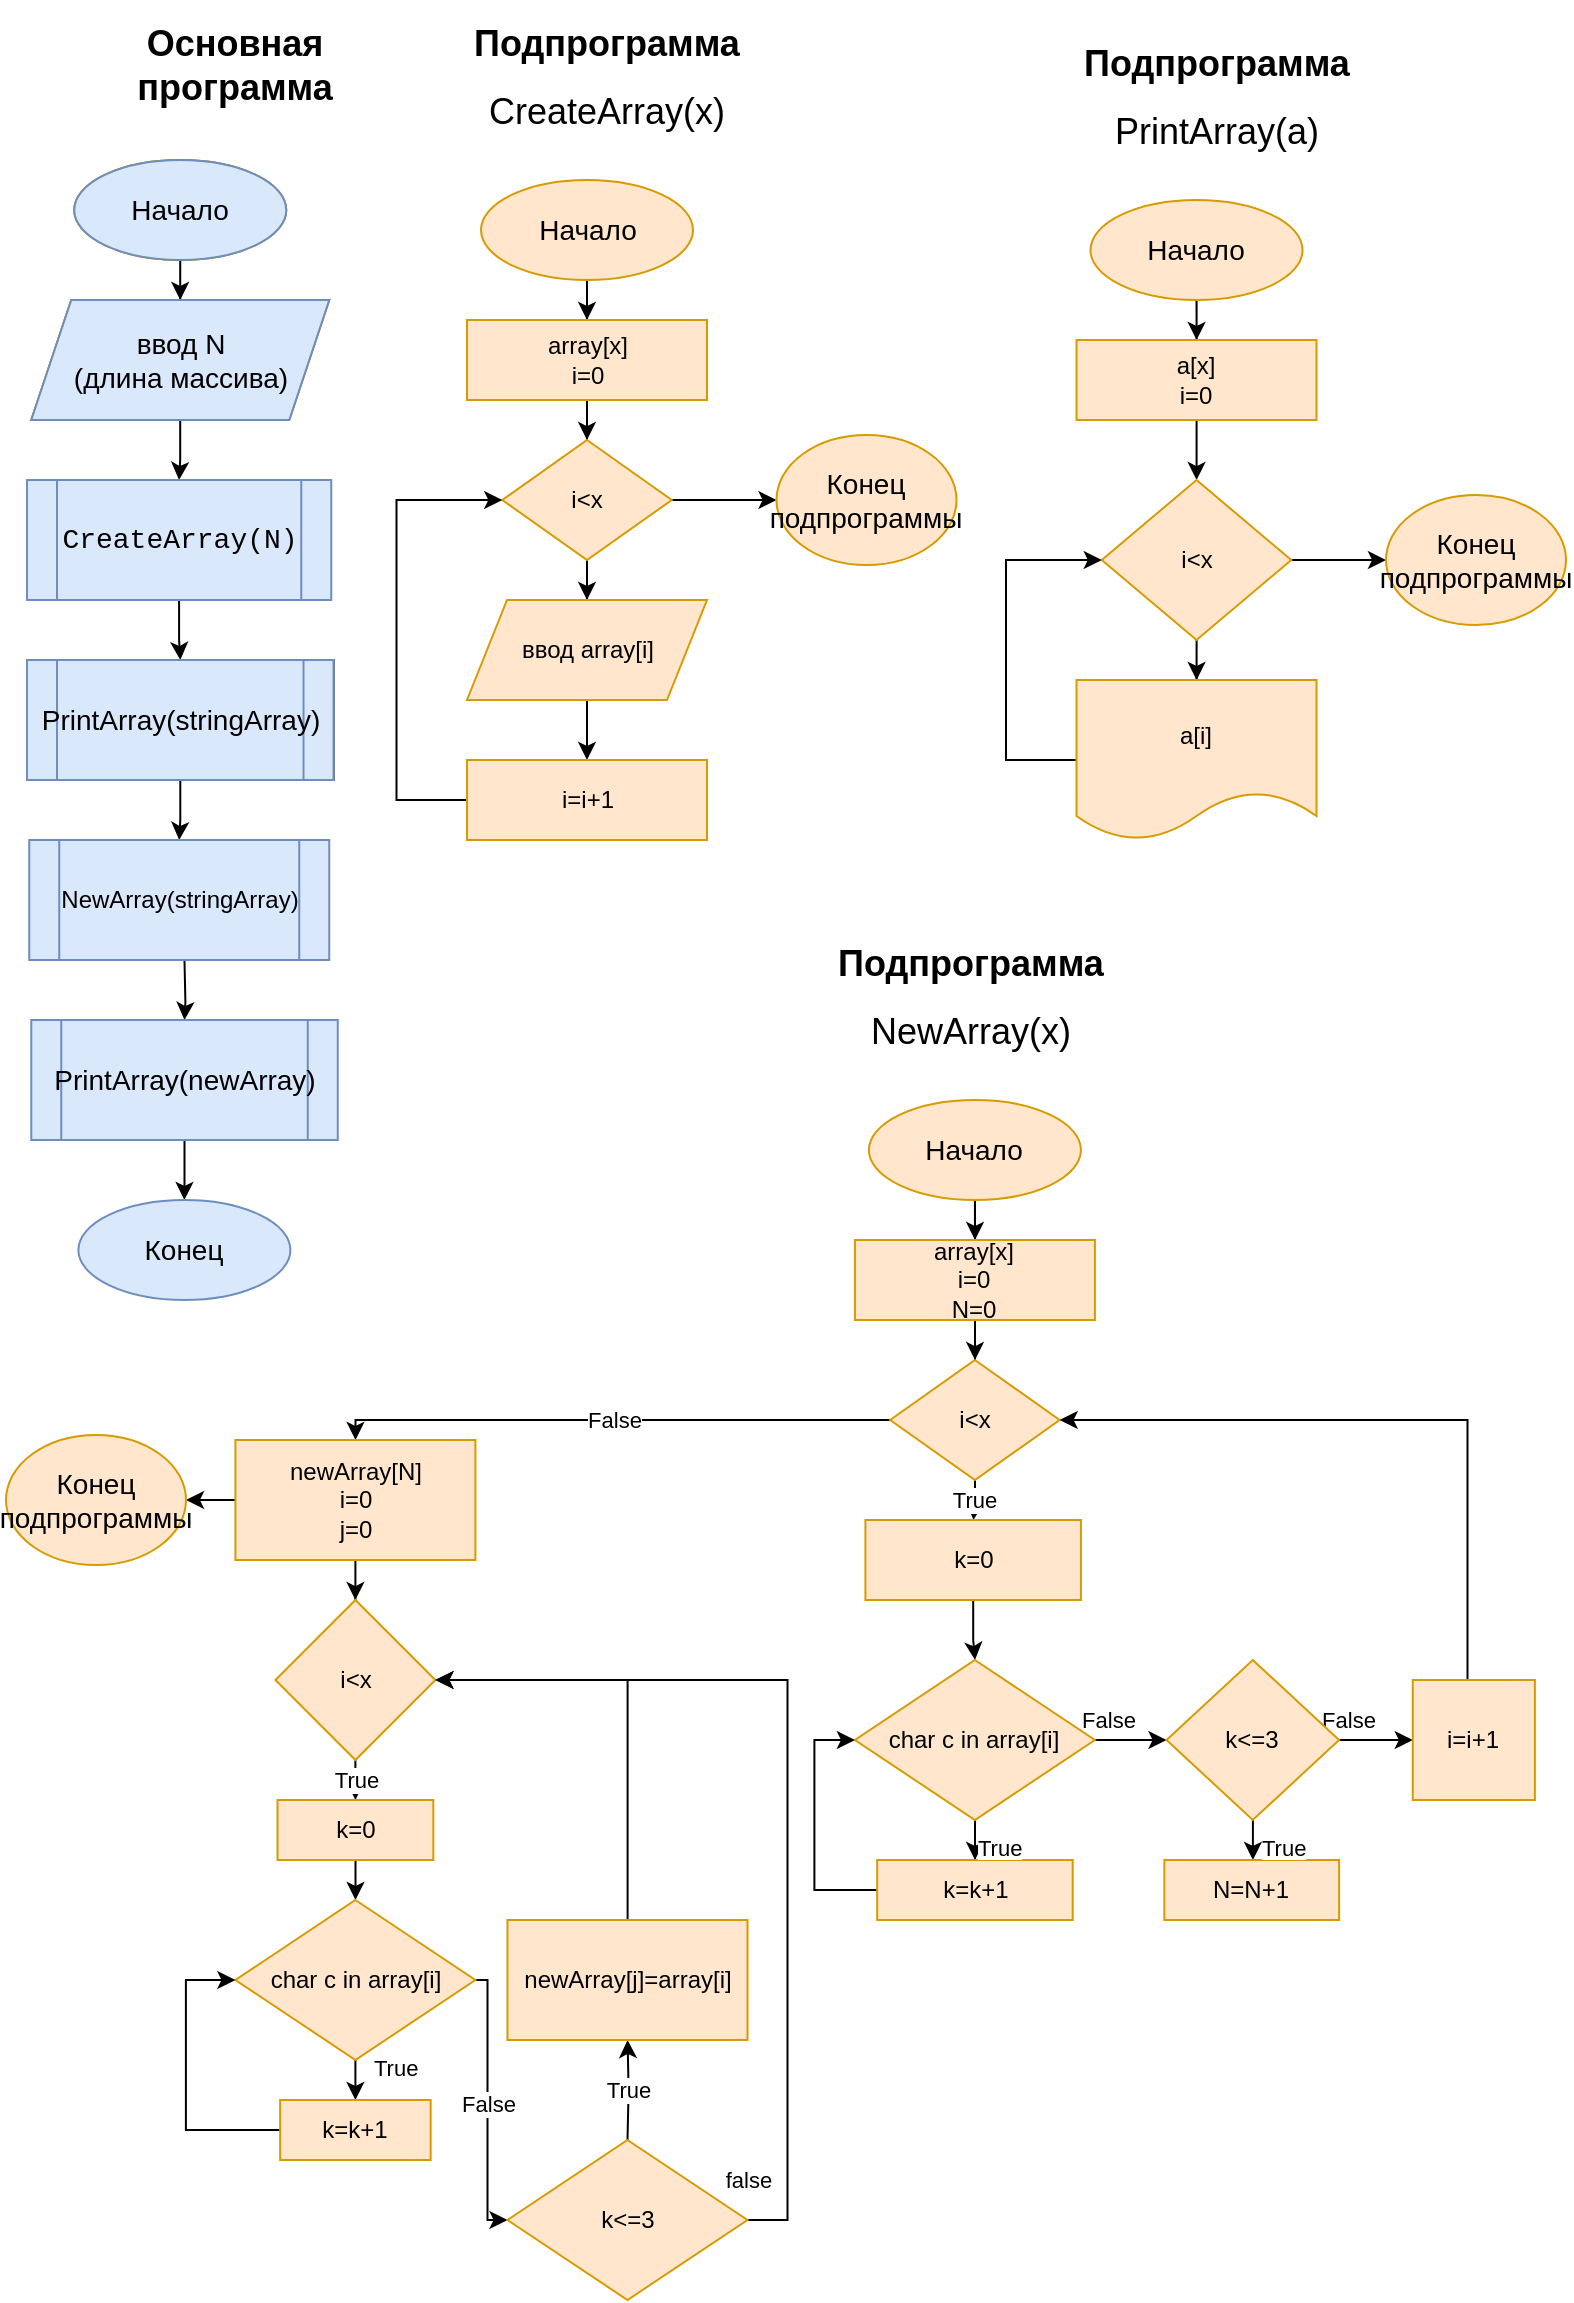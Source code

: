 <mxfile version="21.0.6" type="device"><diagram id="C5RBs43oDa-KdzZeNtuy" name="Page-1"><mxGraphModel dx="1247" dy="664" grid="1" gridSize="10" guides="1" tooltips="1" connect="1" arrows="1" fold="1" page="1" pageScale="1" pageWidth="827" pageHeight="1169" math="0" shadow="0"><root><mxCell id="WIyWlLk6GJQsqaUBKTNV-0"/><mxCell id="WIyWlLk6GJQsqaUBKTNV-1" parent="WIyWlLk6GJQsqaUBKTNV-0"/><mxCell id="-Ef9YpA5zng8M55XDqe4-1" value="" style="edgeStyle=orthogonalEdgeStyle;rounded=0;orthogonalLoop=1;jettySize=auto;html=1;" edge="1" parent="WIyWlLk6GJQsqaUBKTNV-1" source="jw21-m0BCbUl6F4_Gv26-0" target="-Ef9YpA5zng8M55XDqe4-0"><mxGeometry relative="1" as="geometry"/></mxCell><mxCell id="jw21-m0BCbUl6F4_Gv26-0" value="Начало" style="ellipse;whiteSpace=wrap;html=1;glass=0;fontSize=14;labelBackgroundColor=none;fillColor=#ffe6cc;strokeColor=#d79b00;" parent="WIyWlLk6GJQsqaUBKTNV-1" vertex="1"><mxGeometry x="64.13" y="80" width="106" height="50" as="geometry"/></mxCell><mxCell id="-Ef9YpA5zng8M55XDqe4-3" value="" style="edgeStyle=orthogonalEdgeStyle;rounded=0;orthogonalLoop=1;jettySize=auto;html=1;" edge="1" parent="WIyWlLk6GJQsqaUBKTNV-1" source="-Ef9YpA5zng8M55XDqe4-0" target="-Ef9YpA5zng8M55XDqe4-2"><mxGeometry relative="1" as="geometry"/></mxCell><mxCell id="-Ef9YpA5zng8M55XDqe4-0" value="ввод N&lt;br style=&quot;font-size: 14px;&quot;&gt;(длина массива)" style="shape=parallelogram;perimeter=parallelogramPerimeter;whiteSpace=wrap;html=1;fixedSize=1;fillColor=#ffe6cc;strokeColor=#d79b00;fontSize=14;" vertex="1" parent="WIyWlLk6GJQsqaUBKTNV-1"><mxGeometry x="42.63" y="150" width="149" height="60" as="geometry"/></mxCell><mxCell id="-Ef9YpA5zng8M55XDqe4-28" value="" style="edgeStyle=orthogonalEdgeStyle;rounded=0;orthogonalLoop=1;jettySize=auto;html=1;" edge="1" parent="WIyWlLk6GJQsqaUBKTNV-1" source="-Ef9YpA5zng8M55XDqe4-2" target="-Ef9YpA5zng8M55XDqe4-27"><mxGeometry relative="1" as="geometry"/></mxCell><mxCell id="-Ef9YpA5zng8M55XDqe4-2" value="&lt;div style=&quot;font-family: Consolas, &amp;quot;Courier New&amp;quot;, monospace; font-size: 14px; line-height: 19px;&quot;&gt;CreateArray(N)&lt;/div&gt;" style="shape=process;whiteSpace=wrap;html=1;backgroundOutline=1;fillColor=#dae8fc;strokeColor=#6c8ebf;fontSize=14;" vertex="1" parent="WIyWlLk6GJQsqaUBKTNV-1"><mxGeometry x="40.51" y="240" width="152.12" height="60" as="geometry"/></mxCell><mxCell id="-Ef9YpA5zng8M55XDqe4-4" value="&lt;h1 style=&quot;font-size: 18px;&quot;&gt;Основная программа&lt;/h1&gt;" style="text;html=1;strokeColor=none;fillColor=none;spacing=5;spacingTop=-20;whiteSpace=wrap;overflow=hidden;rounded=0;fontSize=18;align=center;fontFamily=Helvetica;" vertex="1" parent="WIyWlLk6GJQsqaUBKTNV-1"><mxGeometry x="59.25" y="10" width="170.5" height="70" as="geometry"/></mxCell><mxCell id="-Ef9YpA5zng8M55XDqe4-6" value="&lt;h1 style=&quot;font-size: 18px;&quot;&gt;Подпрограмма&lt;/h1&gt;&lt;div style=&quot;font-size: 18px;&quot;&gt;CreateArray(x)&lt;br style=&quot;font-size: 18px;&quot;&gt;&lt;/div&gt;" style="text;html=1;strokeColor=none;fillColor=none;spacing=5;spacingTop=-20;whiteSpace=wrap;overflow=hidden;rounded=0;fontSize=18;fontFamily=Helvetica;align=center;" vertex="1" parent="WIyWlLk6GJQsqaUBKTNV-1"><mxGeometry x="244.75" y="10" width="170.5" height="70" as="geometry"/></mxCell><mxCell id="-Ef9YpA5zng8M55XDqe4-18" value="" style="edgeStyle=orthogonalEdgeStyle;rounded=0;orthogonalLoop=1;jettySize=auto;html=1;" edge="1" parent="WIyWlLk6GJQsqaUBKTNV-1" source="-Ef9YpA5zng8M55XDqe4-7" target="-Ef9YpA5zng8M55XDqe4-8"><mxGeometry relative="1" as="geometry"/></mxCell><mxCell id="-Ef9YpA5zng8M55XDqe4-7" value="Начало" style="ellipse;whiteSpace=wrap;html=1;glass=0;fontSize=14;labelBackgroundColor=none;fillColor=#ffe6cc;strokeColor=#d79b00;" vertex="1" parent="WIyWlLk6GJQsqaUBKTNV-1"><mxGeometry x="267.5" y="90" width="106" height="50" as="geometry"/></mxCell><mxCell id="-Ef9YpA5zng8M55XDqe4-20" value="" style="edgeStyle=orthogonalEdgeStyle;rounded=0;orthogonalLoop=1;jettySize=auto;html=1;" edge="1" parent="WIyWlLk6GJQsqaUBKTNV-1" source="-Ef9YpA5zng8M55XDqe4-8" target="-Ef9YpA5zng8M55XDqe4-9"><mxGeometry relative="1" as="geometry"/></mxCell><mxCell id="-Ef9YpA5zng8M55XDqe4-8" value="array[x]&lt;br&gt;i=0" style="rounded=0;whiteSpace=wrap;html=1;fillColor=#ffe6cc;strokeColor=#d79b00;" vertex="1" parent="WIyWlLk6GJQsqaUBKTNV-1"><mxGeometry x="260.5" y="160" width="120" height="40" as="geometry"/></mxCell><mxCell id="-Ef9YpA5zng8M55XDqe4-23" value="" style="edgeStyle=orthogonalEdgeStyle;rounded=0;orthogonalLoop=1;jettySize=auto;html=1;" edge="1" parent="WIyWlLk6GJQsqaUBKTNV-1" source="-Ef9YpA5zng8M55XDqe4-9" target="-Ef9YpA5zng8M55XDqe4-10"><mxGeometry relative="1" as="geometry"/></mxCell><mxCell id="-Ef9YpA5zng8M55XDqe4-26" value="" style="edgeStyle=orthogonalEdgeStyle;rounded=0;orthogonalLoop=1;jettySize=auto;html=1;" edge="1" parent="WIyWlLk6GJQsqaUBKTNV-1" source="-Ef9YpA5zng8M55XDqe4-9" target="-Ef9YpA5zng8M55XDqe4-12"><mxGeometry relative="1" as="geometry"/></mxCell><mxCell id="-Ef9YpA5zng8M55XDqe4-9" value="i&amp;lt;x" style="rhombus;whiteSpace=wrap;html=1;fillColor=#ffe6cc;strokeColor=#d79b00;" vertex="1" parent="WIyWlLk6GJQsqaUBKTNV-1"><mxGeometry x="278.13" y="220" width="84.75" height="60" as="geometry"/></mxCell><mxCell id="-Ef9YpA5zng8M55XDqe4-24" value="" style="edgeStyle=orthogonalEdgeStyle;rounded=0;orthogonalLoop=1;jettySize=auto;html=1;" edge="1" parent="WIyWlLk6GJQsqaUBKTNV-1" source="-Ef9YpA5zng8M55XDqe4-10" target="-Ef9YpA5zng8M55XDqe4-11"><mxGeometry relative="1" as="geometry"/></mxCell><mxCell id="-Ef9YpA5zng8M55XDqe4-10" value="ввод&amp;nbsp;array[i]" style="shape=parallelogram;perimeter=parallelogramPerimeter;whiteSpace=wrap;html=1;fixedSize=1;fillColor=#ffe6cc;strokeColor=#d79b00;" vertex="1" parent="WIyWlLk6GJQsqaUBKTNV-1"><mxGeometry x="260.5" y="300" width="120" height="50" as="geometry"/></mxCell><mxCell id="-Ef9YpA5zng8M55XDqe4-25" style="edgeStyle=orthogonalEdgeStyle;rounded=0;orthogonalLoop=1;jettySize=auto;html=1;" edge="1" parent="WIyWlLk6GJQsqaUBKTNV-1" source="-Ef9YpA5zng8M55XDqe4-11" target="-Ef9YpA5zng8M55XDqe4-9"><mxGeometry relative="1" as="geometry"><Array as="points"><mxPoint x="225.25" y="400"/><mxPoint x="225.25" y="250"/></Array></mxGeometry></mxCell><mxCell id="-Ef9YpA5zng8M55XDqe4-11" value="i=i+1" style="rounded=0;whiteSpace=wrap;html=1;fillColor=#ffe6cc;strokeColor=#d79b00;" vertex="1" parent="WIyWlLk6GJQsqaUBKTNV-1"><mxGeometry x="260.51" y="380" width="120" height="40" as="geometry"/></mxCell><mxCell id="-Ef9YpA5zng8M55XDqe4-12" value="Конец подпрограммы" style="ellipse;whiteSpace=wrap;html=1;glass=0;fontSize=14;labelBackgroundColor=none;fillColor=#ffe6cc;strokeColor=#d79b00;" vertex="1" parent="WIyWlLk6GJQsqaUBKTNV-1"><mxGeometry x="415.25" y="217.5" width="90" height="65" as="geometry"/></mxCell><mxCell id="-Ef9YpA5zng8M55XDqe4-27" value="PrintArray(stringArray)" style="shape=process;whiteSpace=wrap;html=1;backgroundOutline=1;" vertex="1" parent="WIyWlLk6GJQsqaUBKTNV-1"><mxGeometry x="40.51" y="330" width="153.25" height="60" as="geometry"/></mxCell><mxCell id="-Ef9YpA5zng8M55XDqe4-29" value="Начало" style="ellipse;whiteSpace=wrap;html=1;glass=0;fontSize=14;labelBackgroundColor=none;fillColor=#ffe6cc;strokeColor=#d79b00;" vertex="1" parent="WIyWlLk6GJQsqaUBKTNV-1"><mxGeometry x="64.13" y="80" width="106" height="50" as="geometry"/></mxCell><mxCell id="-Ef9YpA5zng8M55XDqe4-30" value="ввод N&lt;br style=&quot;font-size: 14px;&quot;&gt;(длина массива)" style="shape=parallelogram;perimeter=parallelogramPerimeter;whiteSpace=wrap;html=1;fixedSize=1;fillColor=#ffe6cc;strokeColor=#d79b00;fontSize=14;" vertex="1" parent="WIyWlLk6GJQsqaUBKTNV-1"><mxGeometry x="42.63" y="150" width="149" height="60" as="geometry"/></mxCell><mxCell id="-Ef9YpA5zng8M55XDqe4-31" value="Начало" style="ellipse;whiteSpace=wrap;html=1;glass=0;fontSize=14;labelBackgroundColor=none;fillColor=#dae8fc;strokeColor=#6c8ebf;" vertex="1" parent="WIyWlLk6GJQsqaUBKTNV-1"><mxGeometry x="64.13" y="80" width="106" height="50" as="geometry"/></mxCell><mxCell id="-Ef9YpA5zng8M55XDqe4-32" value="ввод N&lt;br style=&quot;font-size: 14px;&quot;&gt;(длина массива)" style="shape=parallelogram;perimeter=parallelogramPerimeter;whiteSpace=wrap;html=1;fixedSize=1;fillColor=#dae8fc;strokeColor=#6c8ebf;fontSize=14;" vertex="1" parent="WIyWlLk6GJQsqaUBKTNV-1"><mxGeometry x="42.63" y="150" width="149" height="60" as="geometry"/></mxCell><mxCell id="-Ef9YpA5zng8M55XDqe4-50" value="" style="edgeStyle=orthogonalEdgeStyle;rounded=0;orthogonalLoop=1;jettySize=auto;html=1;" edge="1" parent="WIyWlLk6GJQsqaUBKTNV-1" source="-Ef9YpA5zng8M55XDqe4-33" target="-Ef9YpA5zng8M55XDqe4-49"><mxGeometry relative="1" as="geometry"/></mxCell><mxCell id="-Ef9YpA5zng8M55XDqe4-33" value="PrintArray(stringArray)" style="shape=process;whiteSpace=wrap;html=1;backgroundOutline=1;fillColor=#dae8fc;strokeColor=#6c8ebf;fontSize=14;" vertex="1" parent="WIyWlLk6GJQsqaUBKTNV-1"><mxGeometry x="40.51" y="330" width="153.25" height="60" as="geometry"/></mxCell><mxCell id="-Ef9YpA5zng8M55XDqe4-34" value="&lt;h1 style=&quot;font-size: 18px;&quot;&gt;Подпрограмма&lt;/h1&gt;PrintArray&lt;span style=&quot;background-color: initial;&quot;&gt;(a)&lt;/span&gt;" style="text;html=1;strokeColor=none;fillColor=none;spacing=5;spacingTop=-20;whiteSpace=wrap;overflow=hidden;rounded=0;fontSize=18;fontFamily=Helvetica;align=center;" vertex="1" parent="WIyWlLk6GJQsqaUBKTNV-1"><mxGeometry x="549.5" y="20" width="170.5" height="70" as="geometry"/></mxCell><mxCell id="-Ef9YpA5zng8M55XDqe4-43" value="" style="edgeStyle=orthogonalEdgeStyle;rounded=0;orthogonalLoop=1;jettySize=auto;html=1;" edge="1" parent="WIyWlLk6GJQsqaUBKTNV-1" source="-Ef9YpA5zng8M55XDqe4-37" target="-Ef9YpA5zng8M55XDqe4-38"><mxGeometry relative="1" as="geometry"/></mxCell><mxCell id="-Ef9YpA5zng8M55XDqe4-37" value="Начало" style="ellipse;whiteSpace=wrap;html=1;glass=0;fontSize=14;labelBackgroundColor=none;fillColor=#ffe6cc;strokeColor=#d79b00;" vertex="1" parent="WIyWlLk6GJQsqaUBKTNV-1"><mxGeometry x="572.26" y="100" width="106" height="50" as="geometry"/></mxCell><mxCell id="-Ef9YpA5zng8M55XDqe4-44" style="edgeStyle=orthogonalEdgeStyle;rounded=0;orthogonalLoop=1;jettySize=auto;html=1;" edge="1" parent="WIyWlLk6GJQsqaUBKTNV-1" source="-Ef9YpA5zng8M55XDqe4-38" target="-Ef9YpA5zng8M55XDqe4-39"><mxGeometry relative="1" as="geometry"/></mxCell><mxCell id="-Ef9YpA5zng8M55XDqe4-38" value="a[x]&lt;br&gt;i=0" style="rounded=0;whiteSpace=wrap;html=1;fillColor=#ffe6cc;strokeColor=#d79b00;" vertex="1" parent="WIyWlLk6GJQsqaUBKTNV-1"><mxGeometry x="565.26" y="170" width="120" height="40" as="geometry"/></mxCell><mxCell id="-Ef9YpA5zng8M55XDqe4-46" value="" style="edgeStyle=orthogonalEdgeStyle;rounded=0;orthogonalLoop=1;jettySize=auto;html=1;" edge="1" parent="WIyWlLk6GJQsqaUBKTNV-1" source="-Ef9YpA5zng8M55XDqe4-39" target="-Ef9YpA5zng8M55XDqe4-40"><mxGeometry relative="1" as="geometry"/></mxCell><mxCell id="-Ef9YpA5zng8M55XDqe4-48" value="" style="edgeStyle=orthogonalEdgeStyle;rounded=0;orthogonalLoop=1;jettySize=auto;html=1;" edge="1" parent="WIyWlLk6GJQsqaUBKTNV-1" source="-Ef9YpA5zng8M55XDqe4-39" target="-Ef9YpA5zng8M55XDqe4-41"><mxGeometry relative="1" as="geometry"/></mxCell><mxCell id="-Ef9YpA5zng8M55XDqe4-39" value="i&amp;lt;x" style="rhombus;whiteSpace=wrap;html=1;fillColor=#ffe6cc;strokeColor=#d79b00;" vertex="1" parent="WIyWlLk6GJQsqaUBKTNV-1"><mxGeometry x="577.88" y="240" width="94.75" height="80" as="geometry"/></mxCell><mxCell id="-Ef9YpA5zng8M55XDqe4-47" style="edgeStyle=orthogonalEdgeStyle;rounded=0;orthogonalLoop=1;jettySize=auto;html=1;entryX=0;entryY=0.5;entryDx=0;entryDy=0;" edge="1" parent="WIyWlLk6GJQsqaUBKTNV-1" source="-Ef9YpA5zng8M55XDqe4-40" target="-Ef9YpA5zng8M55XDqe4-39"><mxGeometry relative="1" as="geometry"><Array as="points"><mxPoint x="530" y="380"/><mxPoint x="530" y="280"/></Array></mxGeometry></mxCell><mxCell id="-Ef9YpA5zng8M55XDqe4-40" value="a[i]" style="shape=document;whiteSpace=wrap;html=1;boundedLbl=1;fillColor=#ffe6cc;strokeColor=#d79b00;" vertex="1" parent="WIyWlLk6GJQsqaUBKTNV-1"><mxGeometry x="565.26" y="340" width="120" height="80" as="geometry"/></mxCell><mxCell id="-Ef9YpA5zng8M55XDqe4-41" value="Конец подпрограммы" style="ellipse;whiteSpace=wrap;html=1;glass=0;fontSize=14;labelBackgroundColor=none;fillColor=#ffe6cc;strokeColor=#d79b00;" vertex="1" parent="WIyWlLk6GJQsqaUBKTNV-1"><mxGeometry x="720" y="247.5" width="90" height="65" as="geometry"/></mxCell><mxCell id="-Ef9YpA5zng8M55XDqe4-52" value="" style="edgeStyle=orthogonalEdgeStyle;rounded=0;orthogonalLoop=1;jettySize=auto;html=1;" edge="1" parent="WIyWlLk6GJQsqaUBKTNV-1" target="-Ef9YpA5zng8M55XDqe4-51"><mxGeometry relative="1" as="geometry"><mxPoint x="119.239" y="480" as="sourcePoint"/></mxGeometry></mxCell><mxCell id="-Ef9YpA5zng8M55XDqe4-49" value="NewArray(stringArray)" style="shape=process;whiteSpace=wrap;html=1;backgroundOutline=1;fillColor=#dae8fc;strokeColor=#6c8ebf;" vertex="1" parent="WIyWlLk6GJQsqaUBKTNV-1"><mxGeometry x="41.63" y="420" width="150" height="60" as="geometry"/></mxCell><mxCell id="-Ef9YpA5zng8M55XDqe4-54" value="" style="edgeStyle=orthogonalEdgeStyle;rounded=0;orthogonalLoop=1;jettySize=auto;html=1;" edge="1" parent="WIyWlLk6GJQsqaUBKTNV-1" source="-Ef9YpA5zng8M55XDqe4-51" target="-Ef9YpA5zng8M55XDqe4-53"><mxGeometry relative="1" as="geometry"/></mxCell><mxCell id="-Ef9YpA5zng8M55XDqe4-51" value="PrintArray(newArray)" style="shape=process;whiteSpace=wrap;html=1;backgroundOutline=1;fillColor=#dae8fc;strokeColor=#6c8ebf;fontSize=14;" vertex="1" parent="WIyWlLk6GJQsqaUBKTNV-1"><mxGeometry x="42.63" y="510" width="153.25" height="60" as="geometry"/></mxCell><mxCell id="-Ef9YpA5zng8M55XDqe4-53" value="Конец" style="ellipse;whiteSpace=wrap;html=1;glass=0;fontSize=14;labelBackgroundColor=none;fillColor=#dae8fc;strokeColor=#6c8ebf;" vertex="1" parent="WIyWlLk6GJQsqaUBKTNV-1"><mxGeometry x="66.2" y="600" width="106" height="50" as="geometry"/></mxCell><mxCell id="-Ef9YpA5zng8M55XDqe4-55" value="&lt;h1 style=&quot;font-size: 18px;&quot;&gt;Подпрограмма&lt;/h1&gt;&lt;div style=&quot;font-size: 18px;&quot;&gt;NewArray(x)&lt;br style=&quot;font-size: 18px;&quot;&gt;&lt;/div&gt;" style="text;html=1;strokeColor=none;fillColor=none;spacing=5;spacingTop=-20;whiteSpace=wrap;overflow=hidden;rounded=0;fontSize=18;fontFamily=Helvetica;align=center;" vertex="1" parent="WIyWlLk6GJQsqaUBKTNV-1"><mxGeometry x="426.88" y="470" width="170.5" height="70" as="geometry"/></mxCell><mxCell id="-Ef9YpA5zng8M55XDqe4-61" value="" style="edgeStyle=orthogonalEdgeStyle;rounded=0;orthogonalLoop=1;jettySize=auto;html=1;" edge="1" parent="WIyWlLk6GJQsqaUBKTNV-1" source="-Ef9YpA5zng8M55XDqe4-56" target="-Ef9YpA5zng8M55XDqe4-57"><mxGeometry relative="1" as="geometry"/></mxCell><mxCell id="-Ef9YpA5zng8M55XDqe4-56" value="Начало" style="ellipse;whiteSpace=wrap;html=1;glass=0;fontSize=14;labelBackgroundColor=none;fillColor=#ffe6cc;strokeColor=#d79b00;" vertex="1" parent="WIyWlLk6GJQsqaUBKTNV-1"><mxGeometry x="461.46" y="550" width="106" height="50" as="geometry"/></mxCell><mxCell id="-Ef9YpA5zng8M55XDqe4-63" value="" style="edgeStyle=orthogonalEdgeStyle;rounded=0;orthogonalLoop=1;jettySize=auto;html=1;" edge="1" parent="WIyWlLk6GJQsqaUBKTNV-1" source="-Ef9YpA5zng8M55XDqe4-57" target="-Ef9YpA5zng8M55XDqe4-58"><mxGeometry relative="1" as="geometry"/></mxCell><mxCell id="-Ef9YpA5zng8M55XDqe4-57" value="array[x]&lt;br&gt;i=0&lt;br&gt;N=0" style="rounded=0;whiteSpace=wrap;html=1;fillColor=#ffe6cc;strokeColor=#d79b00;" vertex="1" parent="WIyWlLk6GJQsqaUBKTNV-1"><mxGeometry x="454.46" y="620" width="120" height="40" as="geometry"/></mxCell><mxCell id="-Ef9YpA5zng8M55XDqe4-69" value="True" style="edgeStyle=orthogonalEdgeStyle;rounded=0;orthogonalLoop=1;jettySize=auto;html=1;" edge="1" parent="WIyWlLk6GJQsqaUBKTNV-1" source="-Ef9YpA5zng8M55XDqe4-58" target="-Ef9YpA5zng8M55XDqe4-64"><mxGeometry relative="1" as="geometry"><Array as="points"><mxPoint x="513.75" y="750"/><mxPoint x="513.75" y="750"/></Array></mxGeometry></mxCell><mxCell id="-Ef9YpA5zng8M55XDqe4-88" value="False" style="edgeStyle=orthogonalEdgeStyle;rounded=0;orthogonalLoop=1;jettySize=auto;html=1;" edge="1" parent="WIyWlLk6GJQsqaUBKTNV-1" source="-Ef9YpA5zng8M55XDqe4-58" target="-Ef9YpA5zng8M55XDqe4-87"><mxGeometry relative="1" as="geometry"><Array as="points"><mxPoint x="204.75" y="710"/></Array></mxGeometry></mxCell><mxCell id="-Ef9YpA5zng8M55XDqe4-58" value="i&amp;lt;x" style="rhombus;whiteSpace=wrap;html=1;fillColor=#ffe6cc;strokeColor=#d79b00;" vertex="1" parent="WIyWlLk6GJQsqaUBKTNV-1"><mxGeometry x="472.08" y="680" width="84.75" height="60" as="geometry"/></mxCell><mxCell id="-Ef9YpA5zng8M55XDqe4-67" value="" style="edgeStyle=orthogonalEdgeStyle;rounded=0;orthogonalLoop=1;jettySize=auto;html=1;" edge="1" parent="WIyWlLk6GJQsqaUBKTNV-1" source="-Ef9YpA5zng8M55XDqe4-64" target="-Ef9YpA5zng8M55XDqe4-66"><mxGeometry relative="1" as="geometry"/></mxCell><mxCell id="-Ef9YpA5zng8M55XDqe4-64" value="k=0" style="rounded=0;whiteSpace=wrap;html=1;fillColor=#ffe6cc;strokeColor=#d79b00;" vertex="1" parent="WIyWlLk6GJQsqaUBKTNV-1"><mxGeometry x="459.71" y="760" width="107.75" height="40" as="geometry"/></mxCell><mxCell id="-Ef9YpA5zng8M55XDqe4-74" value="False" style="edgeStyle=orthogonalEdgeStyle;rounded=0;orthogonalLoop=1;jettySize=auto;html=1;" edge="1" parent="WIyWlLk6GJQsqaUBKTNV-1" source="-Ef9YpA5zng8M55XDqe4-66" target="-Ef9YpA5zng8M55XDqe4-73"><mxGeometry x="-0.715" y="10" relative="1" as="geometry"><mxPoint as="offset"/></mxGeometry></mxCell><mxCell id="-Ef9YpA5zng8M55XDqe4-82" value="" style="edgeStyle=orthogonalEdgeStyle;rounded=0;orthogonalLoop=1;jettySize=auto;html=1;" edge="1" parent="WIyWlLk6GJQsqaUBKTNV-1" source="-Ef9YpA5zng8M55XDqe4-66" target="-Ef9YpA5zng8M55XDqe4-70"><mxGeometry relative="1" as="geometry"/></mxCell><mxCell id="-Ef9YpA5zng8M55XDqe4-66" value="char с in array[i]" style="rhombus;whiteSpace=wrap;html=1;fillColor=#ffe6cc;strokeColor=#d79b00;rounded=0;" vertex="1" parent="WIyWlLk6GJQsqaUBKTNV-1"><mxGeometry x="454.46" y="830" width="120" height="80" as="geometry"/></mxCell><mxCell id="-Ef9YpA5zng8M55XDqe4-72" style="edgeStyle=orthogonalEdgeStyle;rounded=0;orthogonalLoop=1;jettySize=auto;html=1;entryX=0;entryY=0.5;entryDx=0;entryDy=0;" edge="1" parent="WIyWlLk6GJQsqaUBKTNV-1" source="-Ef9YpA5zng8M55XDqe4-70" target="-Ef9YpA5zng8M55XDqe4-66"><mxGeometry relative="1" as="geometry"><Array as="points"><mxPoint x="434.21" y="945"/><mxPoint x="434.21" y="870"/></Array></mxGeometry></mxCell><mxCell id="-Ef9YpA5zng8M55XDqe4-70" value="k=k+1" style="whiteSpace=wrap;html=1;fillColor=#ffe6cc;strokeColor=#d79b00;rounded=0;" vertex="1" parent="WIyWlLk6GJQsqaUBKTNV-1"><mxGeometry x="465.59" y="930" width="97.75" height="30" as="geometry"/></mxCell><mxCell id="-Ef9YpA5zng8M55XDqe4-76" value="" style="edgeStyle=orthogonalEdgeStyle;rounded=0;orthogonalLoop=1;jettySize=auto;html=1;" edge="1" parent="WIyWlLk6GJQsqaUBKTNV-1" source="-Ef9YpA5zng8M55XDqe4-73" target="-Ef9YpA5zng8M55XDqe4-75"><mxGeometry relative="1" as="geometry"/></mxCell><mxCell id="-Ef9YpA5zng8M55XDqe4-78" value="False" style="edgeStyle=orthogonalEdgeStyle;rounded=0;orthogonalLoop=1;jettySize=auto;html=1;" edge="1" parent="WIyWlLk6GJQsqaUBKTNV-1" source="-Ef9YpA5zng8M55XDqe4-73" target="-Ef9YpA5zng8M55XDqe4-77"><mxGeometry x="-0.771" y="10" relative="1" as="geometry"><Array as="points"><mxPoint x="710.75" y="870"/><mxPoint x="710.75" y="870"/></Array><mxPoint as="offset"/></mxGeometry></mxCell><mxCell id="-Ef9YpA5zng8M55XDqe4-73" value="k&amp;lt;=3" style="rhombus;whiteSpace=wrap;html=1;fillColor=#ffe6cc;strokeColor=#d79b00;rounded=0;" vertex="1" parent="WIyWlLk6GJQsqaUBKTNV-1"><mxGeometry x="610.25" y="830" width="86.29" height="80" as="geometry"/></mxCell><mxCell id="-Ef9YpA5zng8M55XDqe4-75" value="N=N+1" style="whiteSpace=wrap;html=1;fillColor=#ffe6cc;strokeColor=#d79b00;rounded=0;" vertex="1" parent="WIyWlLk6GJQsqaUBKTNV-1"><mxGeometry x="609.18" y="930" width="87.36" height="30" as="geometry"/></mxCell><mxCell id="-Ef9YpA5zng8M55XDqe4-80" style="edgeStyle=orthogonalEdgeStyle;rounded=0;orthogonalLoop=1;jettySize=auto;html=1;entryX=1;entryY=0.5;entryDx=0;entryDy=0;" edge="1" parent="WIyWlLk6GJQsqaUBKTNV-1" source="-Ef9YpA5zng8M55XDqe4-77" target="-Ef9YpA5zng8M55XDqe4-58"><mxGeometry relative="1" as="geometry"><Array as="points"><mxPoint x="760.75" y="710"/></Array></mxGeometry></mxCell><mxCell id="-Ef9YpA5zng8M55XDqe4-77" value="i=i+1" style="whiteSpace=wrap;html=1;fillColor=#ffe6cc;strokeColor=#d79b00;rounded=0;" vertex="1" parent="WIyWlLk6GJQsqaUBKTNV-1"><mxGeometry x="733.38" y="840" width="61.07" height="60" as="geometry"/></mxCell><mxCell id="-Ef9YpA5zng8M55XDqe4-81" value="&lt;span style=&quot;color: rgb(0, 0, 0); font-family: Helvetica; font-size: 11px; font-style: normal; font-variant-ligatures: normal; font-variant-caps: normal; font-weight: 400; letter-spacing: normal; orphans: 2; text-align: center; text-indent: 0px; text-transform: none; widows: 2; word-spacing: 0px; -webkit-text-stroke-width: 0px; background-color: rgb(255, 255, 255); text-decoration-thickness: initial; text-decoration-style: initial; text-decoration-color: initial; float: none; display: inline !important;&quot;&gt;True&lt;/span&gt;" style="text;whiteSpace=wrap;html=1;" vertex="1" parent="WIyWlLk6GJQsqaUBKTNV-1"><mxGeometry x="656.01" y="910" width="60" height="40" as="geometry"/></mxCell><mxCell id="-Ef9YpA5zng8M55XDqe4-83" value="&lt;span style=&quot;color: rgb(0, 0, 0); font-family: Helvetica; font-size: 11px; font-style: normal; font-variant-ligatures: normal; font-variant-caps: normal; font-weight: 400; letter-spacing: normal; orphans: 2; text-align: center; text-indent: 0px; text-transform: none; widows: 2; word-spacing: 0px; -webkit-text-stroke-width: 0px; background-color: rgb(255, 255, 255); text-decoration-thickness: initial; text-decoration-style: initial; text-decoration-color: initial; float: none; display: inline !important;&quot;&gt;True&lt;/span&gt;" style="text;whiteSpace=wrap;html=1;" vertex="1" parent="WIyWlLk6GJQsqaUBKTNV-1"><mxGeometry x="514.46" y="910" width="60" height="40" as="geometry"/></mxCell><mxCell id="-Ef9YpA5zng8M55XDqe4-90" value="" style="edgeStyle=orthogonalEdgeStyle;rounded=0;orthogonalLoop=1;jettySize=auto;html=1;" edge="1" parent="WIyWlLk6GJQsqaUBKTNV-1" source="-Ef9YpA5zng8M55XDqe4-87" target="-Ef9YpA5zng8M55XDqe4-89"><mxGeometry relative="1" as="geometry"/></mxCell><mxCell id="-Ef9YpA5zng8M55XDqe4-111" value="" style="edgeStyle=orthogonalEdgeStyle;rounded=0;orthogonalLoop=1;jettySize=auto;html=1;" edge="1" parent="WIyWlLk6GJQsqaUBKTNV-1" source="-Ef9YpA5zng8M55XDqe4-87" target="-Ef9YpA5zng8M55XDqe4-110"><mxGeometry relative="1" as="geometry"/></mxCell><mxCell id="-Ef9YpA5zng8M55XDqe4-87" value="newArray[N]&lt;br&gt;i=0&lt;br&gt;j=0" style="whiteSpace=wrap;html=1;fillColor=#ffe6cc;strokeColor=#d79b00;" vertex="1" parent="WIyWlLk6GJQsqaUBKTNV-1"><mxGeometry x="144.705" y="720" width="120" height="60" as="geometry"/></mxCell><mxCell id="-Ef9YpA5zng8M55XDqe4-92" value="True" style="edgeStyle=orthogonalEdgeStyle;rounded=0;orthogonalLoop=1;jettySize=auto;html=1;" edge="1" parent="WIyWlLk6GJQsqaUBKTNV-1" source="-Ef9YpA5zng8M55XDqe4-89" target="-Ef9YpA5zng8M55XDqe4-91"><mxGeometry relative="1" as="geometry"/></mxCell><mxCell id="-Ef9YpA5zng8M55XDqe4-89" value="i&amp;lt;x" style="rhombus;whiteSpace=wrap;html=1;fillColor=#ffe6cc;strokeColor=#d79b00;" vertex="1" parent="WIyWlLk6GJQsqaUBKTNV-1"><mxGeometry x="164.715" y="800" width="80" height="80" as="geometry"/></mxCell><mxCell id="-Ef9YpA5zng8M55XDqe4-97" value="" style="edgeStyle=orthogonalEdgeStyle;rounded=0;orthogonalLoop=1;jettySize=auto;html=1;" edge="1" parent="WIyWlLk6GJQsqaUBKTNV-1" source="-Ef9YpA5zng8M55XDqe4-91" target="-Ef9YpA5zng8M55XDqe4-95"><mxGeometry relative="1" as="geometry"/></mxCell><mxCell id="-Ef9YpA5zng8M55XDqe4-91" value="k=0" style="whiteSpace=wrap;html=1;fillColor=#ffe6cc;strokeColor=#d79b00;" vertex="1" parent="WIyWlLk6GJQsqaUBKTNV-1"><mxGeometry x="165.77" y="900" width="77.89" height="30" as="geometry"/></mxCell><mxCell id="-Ef9YpA5zng8M55XDqe4-99" value="" style="edgeStyle=orthogonalEdgeStyle;rounded=0;orthogonalLoop=1;jettySize=auto;html=1;" edge="1" parent="WIyWlLk6GJQsqaUBKTNV-1" source="-Ef9YpA5zng8M55XDqe4-95" target="-Ef9YpA5zng8M55XDqe4-98"><mxGeometry relative="1" as="geometry"/></mxCell><mxCell id="-Ef9YpA5zng8M55XDqe4-105" value="False" style="edgeStyle=orthogonalEdgeStyle;rounded=0;orthogonalLoop=1;jettySize=auto;html=1;" edge="1" parent="WIyWlLk6GJQsqaUBKTNV-1" source="-Ef9YpA5zng8M55XDqe4-95"><mxGeometry relative="1" as="geometry"><mxPoint x="280.75" y="1110" as="targetPoint"/><Array as="points"><mxPoint x="270.75" y="990"/><mxPoint x="270.75" y="1110"/></Array></mxGeometry></mxCell><mxCell id="-Ef9YpA5zng8M55XDqe4-95" value="char с in array[i]" style="rhombus;whiteSpace=wrap;html=1;fillColor=#ffe6cc;strokeColor=#d79b00;rounded=0;" vertex="1" parent="WIyWlLk6GJQsqaUBKTNV-1"><mxGeometry x="144.7" y="950" width="120" height="80" as="geometry"/></mxCell><mxCell id="-Ef9YpA5zng8M55XDqe4-103" style="edgeStyle=orthogonalEdgeStyle;rounded=0;orthogonalLoop=1;jettySize=auto;html=1;" edge="1" parent="WIyWlLk6GJQsqaUBKTNV-1" source="-Ef9YpA5zng8M55XDqe4-98" target="-Ef9YpA5zng8M55XDqe4-95"><mxGeometry relative="1" as="geometry"><Array as="points"><mxPoint x="119.96" y="1065"/><mxPoint x="119.96" y="990"/></Array></mxGeometry></mxCell><mxCell id="-Ef9YpA5zng8M55XDqe4-98" value="k=k+1" style="whiteSpace=wrap;html=1;fillColor=#ffe6cc;strokeColor=#d79b00;rounded=0;" vertex="1" parent="WIyWlLk6GJQsqaUBKTNV-1"><mxGeometry x="167.07" y="1050" width="75.26" height="30" as="geometry"/></mxCell><mxCell id="-Ef9YpA5zng8M55XDqe4-100" value="&lt;span style=&quot;color: rgb(0, 0, 0); font-family: Helvetica; font-size: 11px; font-style: normal; font-variant-ligatures: normal; font-variant-caps: normal; font-weight: 400; letter-spacing: normal; orphans: 2; text-align: center; text-indent: 0px; text-transform: none; widows: 2; word-spacing: 0px; -webkit-text-stroke-width: 0px; background-color: rgb(255, 255, 255); text-decoration-thickness: initial; text-decoration-style: initial; text-decoration-color: initial; float: none; display: inline !important;&quot;&gt;True&lt;/span&gt;" style="text;whiteSpace=wrap;html=1;" vertex="1" parent="WIyWlLk6GJQsqaUBKTNV-1"><mxGeometry x="211.59" y="1020" width="60" height="30" as="geometry"/></mxCell><mxCell id="-Ef9YpA5zng8M55XDqe4-107" value="True" style="edgeStyle=orthogonalEdgeStyle;rounded=0;orthogonalLoop=1;jettySize=auto;html=1;" edge="1" parent="WIyWlLk6GJQsqaUBKTNV-1" target="-Ef9YpA5zng8M55XDqe4-106"><mxGeometry relative="1" as="geometry"><mxPoint x="340.75" y="1070" as="sourcePoint"/></mxGeometry></mxCell><mxCell id="-Ef9YpA5zng8M55XDqe4-108" value="false" style="edgeStyle=orthogonalEdgeStyle;rounded=0;orthogonalLoop=1;jettySize=auto;html=1;entryX=1;entryY=0.5;entryDx=0;entryDy=0;" edge="1" parent="WIyWlLk6GJQsqaUBKTNV-1" target="-Ef9YpA5zng8M55XDqe4-89"><mxGeometry x="-1" y="20" relative="1" as="geometry"><mxPoint x="400.75" y="1110" as="sourcePoint"/><Array as="points"><mxPoint x="420.75" y="1110"/><mxPoint x="420.75" y="840"/></Array><mxPoint as="offset"/></mxGeometry></mxCell><mxCell id="-Ef9YpA5zng8M55XDqe4-104" value="k&amp;lt;=3" style="rhombus;whiteSpace=wrap;html=1;fillColor=#ffe6cc;strokeColor=#d79b00;rounded=0;" vertex="1" parent="WIyWlLk6GJQsqaUBKTNV-1"><mxGeometry x="280.75" y="1070" width="120" height="80" as="geometry"/></mxCell><mxCell id="-Ef9YpA5zng8M55XDqe4-109" style="edgeStyle=orthogonalEdgeStyle;rounded=0;orthogonalLoop=1;jettySize=auto;html=1;" edge="1" parent="WIyWlLk6GJQsqaUBKTNV-1" source="-Ef9YpA5zng8M55XDqe4-106" target="-Ef9YpA5zng8M55XDqe4-89"><mxGeometry relative="1" as="geometry"><Array as="points"><mxPoint x="340.75" y="840"/></Array></mxGeometry></mxCell><mxCell id="-Ef9YpA5zng8M55XDqe4-106" value="newArray[j]=array[i]" style="whiteSpace=wrap;html=1;fillColor=#ffe6cc;strokeColor=#d79b00;rounded=0;" vertex="1" parent="WIyWlLk6GJQsqaUBKTNV-1"><mxGeometry x="280.75" y="960" width="120" height="60" as="geometry"/></mxCell><mxCell id="-Ef9YpA5zng8M55XDqe4-110" value="Конец подпрограммы" style="ellipse;whiteSpace=wrap;html=1;glass=0;fontSize=14;labelBackgroundColor=none;fillColor=#ffe6cc;strokeColor=#d79b00;" vertex="1" parent="WIyWlLk6GJQsqaUBKTNV-1"><mxGeometry x="30" y="717.5" width="90" height="65" as="geometry"/></mxCell></root></mxGraphModel></diagram></mxfile>